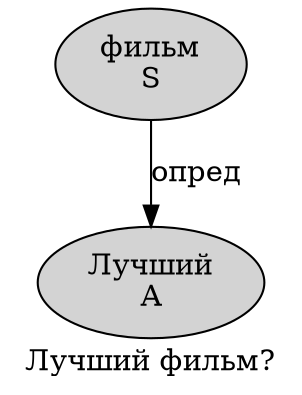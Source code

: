 digraph SENTENCE_4134 {
	graph [label="Лучший фильм?"]
	node [style=filled]
		0 [label="Лучший
A" color="" fillcolor=lightgray penwidth=1 shape=ellipse]
		1 [label="фильм
S" color="" fillcolor=lightgray penwidth=1 shape=ellipse]
			1 -> 0 [label="опред"]
}